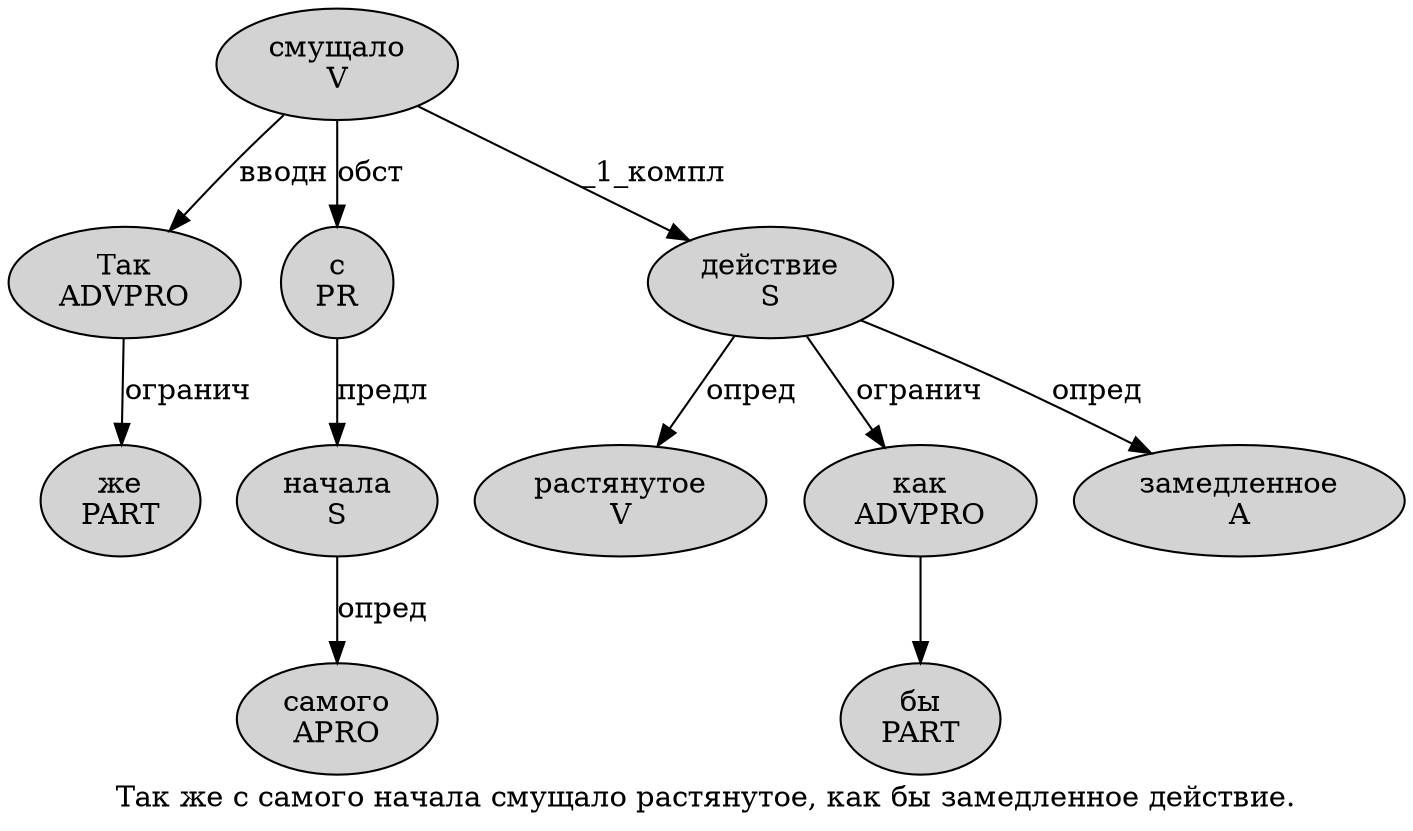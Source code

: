 digraph SENTENCE_774 {
	graph [label="Так же с самого начала смущало растянутое, как бы замедленное действие."]
	node [style=filled]
		0 [label="Так
ADVPRO" color="" fillcolor=lightgray penwidth=1 shape=ellipse]
		1 [label="же
PART" color="" fillcolor=lightgray penwidth=1 shape=ellipse]
		2 [label="с
PR" color="" fillcolor=lightgray penwidth=1 shape=ellipse]
		3 [label="самого
APRO" color="" fillcolor=lightgray penwidth=1 shape=ellipse]
		4 [label="начала
S" color="" fillcolor=lightgray penwidth=1 shape=ellipse]
		5 [label="смущало
V" color="" fillcolor=lightgray penwidth=1 shape=ellipse]
		6 [label="растянутое
V" color="" fillcolor=lightgray penwidth=1 shape=ellipse]
		8 [label="как
ADVPRO" color="" fillcolor=lightgray penwidth=1 shape=ellipse]
		9 [label="бы
PART" color="" fillcolor=lightgray penwidth=1 shape=ellipse]
		10 [label="замедленное
A" color="" fillcolor=lightgray penwidth=1 shape=ellipse]
		11 [label="действие
S" color="" fillcolor=lightgray penwidth=1 shape=ellipse]
			2 -> 4 [label="предл"]
			5 -> 0 [label="вводн"]
			5 -> 2 [label="обст"]
			5 -> 11 [label="_1_компл"]
			8 -> 9
			0 -> 1 [label="огранич"]
			4 -> 3 [label="опред"]
			11 -> 6 [label="опред"]
			11 -> 8 [label="огранич"]
			11 -> 10 [label="опред"]
}